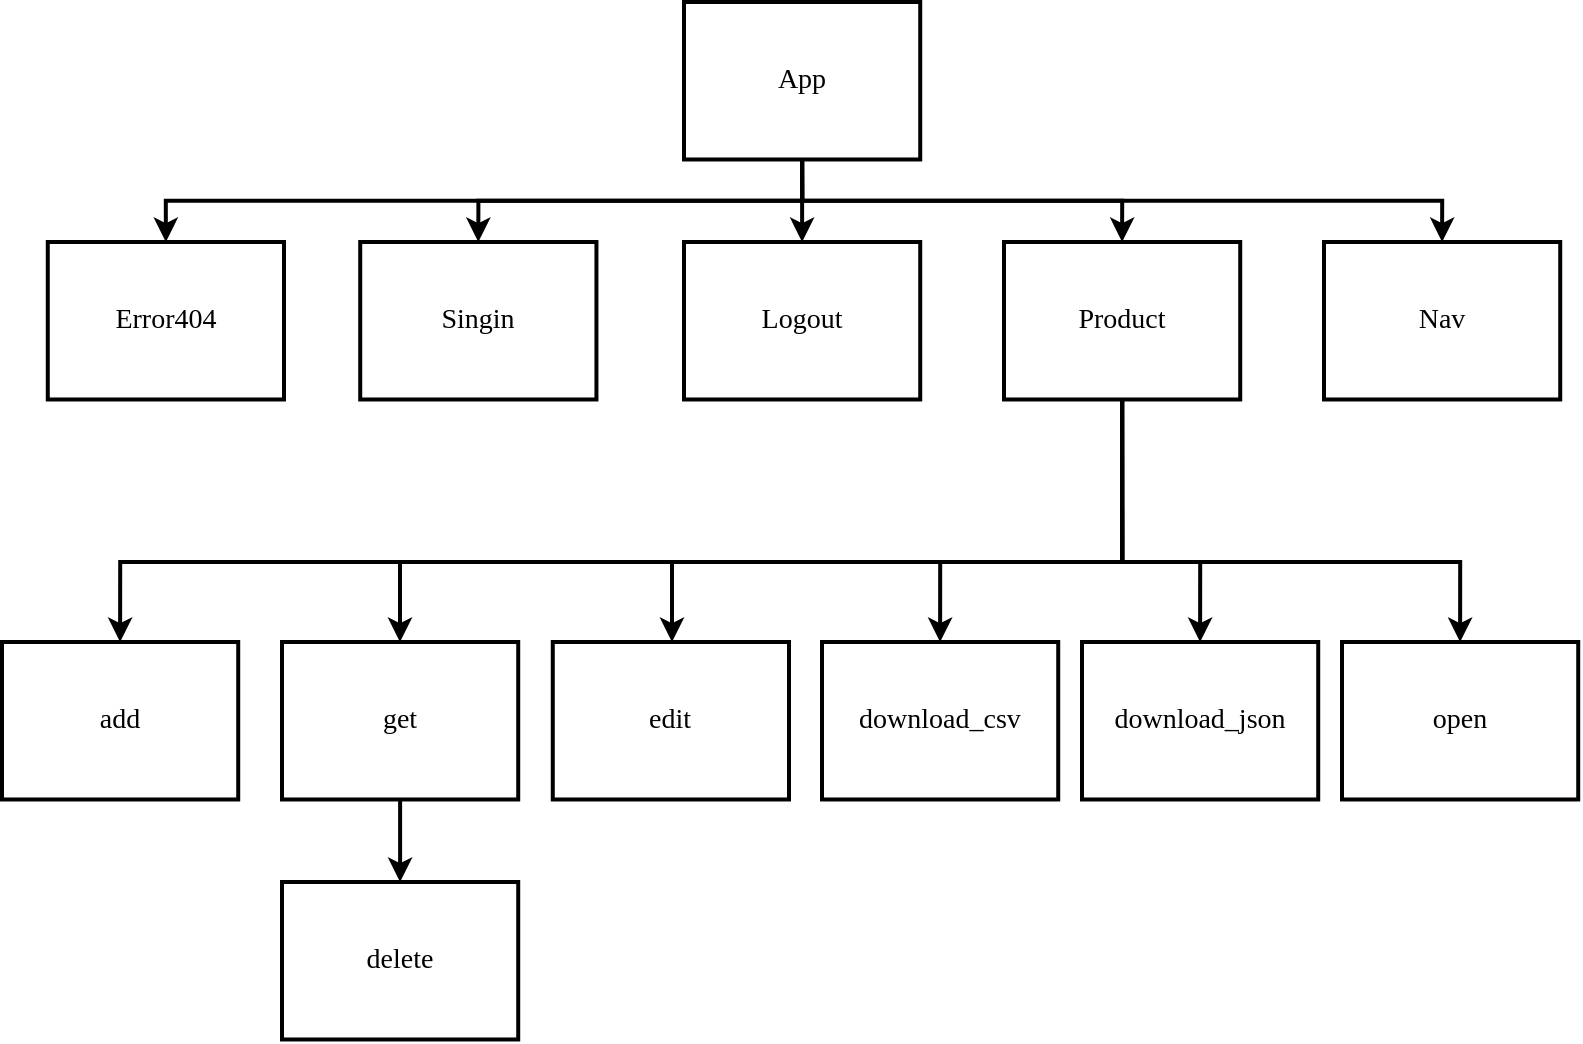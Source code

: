 <mxfile version="15.4.0" type="device"><diagram id="aPHXCSWdqh-vuQoEKTA3" name="Page-1"><mxGraphModel dx="1024" dy="592" grid="1" gridSize="10" guides="1" tooltips="1" connect="1" arrows="1" fold="1" page="1" pageScale="1" pageWidth="827" pageHeight="1169" math="0" shadow="0"><root><mxCell id="0"/><mxCell id="1" parent="0"/><mxCell id="r6fkVUHYETiP8h7aQpS1-15" style="edgeStyle=orthogonalEdgeStyle;rounded=0;orthogonalLoop=1;jettySize=auto;html=1;exitX=0.5;exitY=1;exitDx=0;exitDy=0;entryX=0.5;entryY=0;entryDx=0;entryDy=0;fontFamily=Times New Roman;strokeWidth=2;fontSize=14;fontStyle=0" parent="1" source="r6fkVUHYETiP8h7aQpS1-1" target="r6fkVUHYETiP8h7aQpS1-4" edge="1"><mxGeometry relative="1" as="geometry"/></mxCell><mxCell id="r6fkVUHYETiP8h7aQpS1-16" style="edgeStyle=orthogonalEdgeStyle;rounded=0;orthogonalLoop=1;jettySize=auto;html=1;exitX=0.5;exitY=1;exitDx=0;exitDy=0;entryX=0.5;entryY=0;entryDx=0;entryDy=0;fontFamily=Times New Roman;strokeWidth=2;fontSize=14;fontStyle=0" parent="1" source="r6fkVUHYETiP8h7aQpS1-1" target="r6fkVUHYETiP8h7aQpS1-5" edge="1"><mxGeometry relative="1" as="geometry"/></mxCell><mxCell id="r6fkVUHYETiP8h7aQpS1-17" style="edgeStyle=orthogonalEdgeStyle;rounded=0;orthogonalLoop=1;jettySize=auto;html=1;exitX=0.5;exitY=1;exitDx=0;exitDy=0;entryX=0.5;entryY=0;entryDx=0;entryDy=0;fontFamily=Times New Roman;strokeWidth=2;fontSize=14;fontStyle=0" parent="1" source="r6fkVUHYETiP8h7aQpS1-1" target="r6fkVUHYETiP8h7aQpS1-6" edge="1"><mxGeometry relative="1" as="geometry"/></mxCell><mxCell id="r6fkVUHYETiP8h7aQpS1-18" style="edgeStyle=orthogonalEdgeStyle;rounded=0;orthogonalLoop=1;jettySize=auto;html=1;exitX=0.5;exitY=1;exitDx=0;exitDy=0;entryX=0.5;entryY=0;entryDx=0;entryDy=0;fontFamily=Times New Roman;strokeWidth=2;fontSize=14;fontStyle=0" parent="1" source="r6fkVUHYETiP8h7aQpS1-1" target="r6fkVUHYETiP8h7aQpS1-7" edge="1"><mxGeometry relative="1" as="geometry"/></mxCell><mxCell id="r6fkVUHYETiP8h7aQpS1-19" style="edgeStyle=orthogonalEdgeStyle;rounded=0;orthogonalLoop=1;jettySize=auto;html=1;exitX=0.5;exitY=1;exitDx=0;exitDy=0;entryX=0.5;entryY=0;entryDx=0;entryDy=0;fontFamily=Times New Roman;strokeWidth=2;fontSize=14;fontStyle=0" parent="1" source="r6fkVUHYETiP8h7aQpS1-1" target="r6fkVUHYETiP8h7aQpS1-8" edge="1"><mxGeometry relative="1" as="geometry"/></mxCell><mxCell id="r6fkVUHYETiP8h7aQpS1-1" value="App" style="rounded=0;whiteSpace=wrap;html=1;absoluteArcSize=1;arcSize=14;strokeWidth=2;fontFamily=Times New Roman;fontSize=14;fontStyle=0" parent="1" vertex="1"><mxGeometry x="360" y="40" width="118.11" height="78.74" as="geometry"/></mxCell><mxCell id="r6fkVUHYETiP8h7aQpS1-4" value="Error404" style="rounded=0;whiteSpace=wrap;html=1;absoluteArcSize=1;arcSize=14;strokeWidth=2;fontFamily=Times New Roman;fontSize=14;fontStyle=0" parent="1" vertex="1"><mxGeometry x="41.89" y="160" width="118.11" height="78.74" as="geometry"/></mxCell><mxCell id="r6fkVUHYETiP8h7aQpS1-5" value="Singin" style="rounded=0;whiteSpace=wrap;html=1;absoluteArcSize=1;arcSize=14;strokeWidth=2;fontFamily=Times New Roman;fontSize=14;fontStyle=0" parent="1" vertex="1"><mxGeometry x="198.11" y="160" width="118.11" height="78.74" as="geometry"/></mxCell><mxCell id="r6fkVUHYETiP8h7aQpS1-6" value="Logout" style="rounded=0;whiteSpace=wrap;html=1;absoluteArcSize=1;arcSize=14;strokeWidth=2;fontFamily=Times New Roman;fontSize=14;fontStyle=0" parent="1" vertex="1"><mxGeometry x="360.0" y="160" width="118.11" height="78.74" as="geometry"/></mxCell><mxCell id="r6fkVUHYETiP8h7aQpS1-20" style="edgeStyle=orthogonalEdgeStyle;rounded=0;orthogonalLoop=1;jettySize=auto;html=1;exitX=0.5;exitY=1;exitDx=0;exitDy=0;entryX=0.5;entryY=0;entryDx=0;entryDy=0;fontFamily=Times New Roman;strokeWidth=2;fontSize=14;fontStyle=0" parent="1" source="r6fkVUHYETiP8h7aQpS1-7" target="r6fkVUHYETiP8h7aQpS1-9" edge="1"><mxGeometry relative="1" as="geometry"><Array as="points"><mxPoint x="579" y="320"/><mxPoint x="78" y="320"/></Array></mxGeometry></mxCell><mxCell id="r6fkVUHYETiP8h7aQpS1-21" style="edgeStyle=orthogonalEdgeStyle;rounded=0;orthogonalLoop=1;jettySize=auto;html=1;exitX=0.5;exitY=1;exitDx=0;exitDy=0;fontFamily=Times New Roman;strokeWidth=2;fontSize=14;fontStyle=0" parent="1" source="r6fkVUHYETiP8h7aQpS1-7" target="r6fkVUHYETiP8h7aQpS1-10" edge="1"><mxGeometry relative="1" as="geometry"><Array as="points"><mxPoint x="579" y="320"/><mxPoint x="218" y="320"/></Array></mxGeometry></mxCell><mxCell id="r6fkVUHYETiP8h7aQpS1-22" style="edgeStyle=orthogonalEdgeStyle;rounded=0;orthogonalLoop=1;jettySize=auto;html=1;exitX=0.5;exitY=1;exitDx=0;exitDy=0;fontFamily=Times New Roman;strokeWidth=2;fontSize=14;fontStyle=0" parent="1" source="r6fkVUHYETiP8h7aQpS1-7" target="r6fkVUHYETiP8h7aQpS1-11" edge="1"><mxGeometry relative="1" as="geometry"><Array as="points"><mxPoint x="579" y="320"/><mxPoint x="354" y="320"/></Array></mxGeometry></mxCell><mxCell id="r6fkVUHYETiP8h7aQpS1-23" style="edgeStyle=orthogonalEdgeStyle;rounded=0;orthogonalLoop=1;jettySize=auto;html=1;exitX=0.5;exitY=1;exitDx=0;exitDy=0;entryX=0.5;entryY=0;entryDx=0;entryDy=0;fontFamily=Times New Roman;strokeWidth=2;fontSize=14;fontStyle=0" parent="1" source="r6fkVUHYETiP8h7aQpS1-7" target="r6fkVUHYETiP8h7aQpS1-12" edge="1"><mxGeometry relative="1" as="geometry"><Array as="points"><mxPoint x="579" y="320"/><mxPoint x="488" y="320"/></Array></mxGeometry></mxCell><mxCell id="r6fkVUHYETiP8h7aQpS1-24" style="edgeStyle=orthogonalEdgeStyle;rounded=0;orthogonalLoop=1;jettySize=auto;html=1;exitX=0.5;exitY=1;exitDx=0;exitDy=0;entryX=0.5;entryY=0;entryDx=0;entryDy=0;fontFamily=Times New Roman;strokeWidth=2;fontSize=14;fontStyle=0" parent="1" source="r6fkVUHYETiP8h7aQpS1-7" target="r6fkVUHYETiP8h7aQpS1-13" edge="1"><mxGeometry relative="1" as="geometry"><Array as="points"><mxPoint x="579" y="320"/><mxPoint x="618" y="320"/></Array></mxGeometry></mxCell><mxCell id="r6fkVUHYETiP8h7aQpS1-25" style="edgeStyle=orthogonalEdgeStyle;rounded=0;orthogonalLoop=1;jettySize=auto;html=1;exitX=0.5;exitY=1;exitDx=0;exitDy=0;entryX=0.5;entryY=0;entryDx=0;entryDy=0;fontFamily=Times New Roman;strokeWidth=2;fontSize=14;fontStyle=0" parent="1" source="r6fkVUHYETiP8h7aQpS1-7" target="r6fkVUHYETiP8h7aQpS1-14" edge="1"><mxGeometry relative="1" as="geometry"><Array as="points"><mxPoint x="579" y="320"/><mxPoint x="748" y="320"/></Array></mxGeometry></mxCell><mxCell id="r6fkVUHYETiP8h7aQpS1-7" value="Product" style="rounded=0;whiteSpace=wrap;html=1;absoluteArcSize=1;arcSize=14;strokeWidth=2;fontFamily=Times New Roman;fontSize=14;fontStyle=0" parent="1" vertex="1"><mxGeometry x="520" y="160" width="118.11" height="78.74" as="geometry"/></mxCell><mxCell id="r6fkVUHYETiP8h7aQpS1-8" value="Nav" style="rounded=0;whiteSpace=wrap;html=1;absoluteArcSize=1;arcSize=14;strokeWidth=2;fontFamily=Times New Roman;fontSize=14;fontStyle=0" parent="1" vertex="1"><mxGeometry x="680" y="160" width="118.11" height="78.74" as="geometry"/></mxCell><mxCell id="r6fkVUHYETiP8h7aQpS1-9" value="add" style="rounded=0;whiteSpace=wrap;html=1;absoluteArcSize=1;arcSize=14;strokeWidth=2;fontFamily=Times New Roman;fontSize=14;fontStyle=0" parent="1" vertex="1"><mxGeometry x="19" y="360" width="118.11" height="78.74" as="geometry"/></mxCell><mxCell id="r6fkVUHYETiP8h7aQpS1-27" style="edgeStyle=orthogonalEdgeStyle;rounded=0;orthogonalLoop=1;jettySize=auto;html=1;exitX=0.5;exitY=1;exitDx=0;exitDy=0;entryX=0.5;entryY=0;entryDx=0;entryDy=0;fontFamily=Times New Roman;strokeWidth=2;fontSize=14;fontStyle=0" parent="1" source="r6fkVUHYETiP8h7aQpS1-10" target="r6fkVUHYETiP8h7aQpS1-26" edge="1"><mxGeometry relative="1" as="geometry"/></mxCell><mxCell id="r6fkVUHYETiP8h7aQpS1-10" value="get" style="rounded=0;whiteSpace=wrap;html=1;absoluteArcSize=1;arcSize=14;strokeWidth=2;fontFamily=Times New Roman;fontSize=14;fontStyle=0" parent="1" vertex="1"><mxGeometry x="159" y="360" width="118.11" height="78.74" as="geometry"/></mxCell><mxCell id="r6fkVUHYETiP8h7aQpS1-11" value="edit" style="rounded=0;whiteSpace=wrap;html=1;absoluteArcSize=1;arcSize=14;strokeWidth=2;fontFamily=Times New Roman;fontSize=14;fontStyle=0" parent="1" vertex="1"><mxGeometry x="294.39" y="360" width="118.11" height="78.74" as="geometry"/></mxCell><mxCell id="r6fkVUHYETiP8h7aQpS1-12" value="download_csv" style="rounded=0;whiteSpace=wrap;html=1;absoluteArcSize=1;arcSize=14;strokeWidth=2;fontFamily=Times New Roman;fontSize=14;fontStyle=0" parent="1" vertex="1"><mxGeometry x="429" y="360" width="118.11" height="78.74" as="geometry"/></mxCell><mxCell id="r6fkVUHYETiP8h7aQpS1-13" value="download_json" style="rounded=0;whiteSpace=wrap;html=1;absoluteArcSize=1;arcSize=14;strokeWidth=2;fontFamily=Times New Roman;fontSize=14;fontStyle=0" parent="1" vertex="1"><mxGeometry x="559" y="360" width="118.11" height="78.74" as="geometry"/></mxCell><mxCell id="r6fkVUHYETiP8h7aQpS1-14" value="open" style="rounded=0;whiteSpace=wrap;html=1;absoluteArcSize=1;arcSize=14;strokeWidth=2;fontFamily=Times New Roman;fontSize=14;fontStyle=0" parent="1" vertex="1"><mxGeometry x="689" y="360" width="118.11" height="78.74" as="geometry"/></mxCell><mxCell id="r6fkVUHYETiP8h7aQpS1-26" value="delete" style="rounded=0;whiteSpace=wrap;html=1;absoluteArcSize=1;arcSize=14;strokeWidth=2;fontFamily=Times New Roman;fontSize=14;fontStyle=0" parent="1" vertex="1"><mxGeometry x="159" y="480" width="118.11" height="78.74" as="geometry"/></mxCell></root></mxGraphModel></diagram></mxfile>